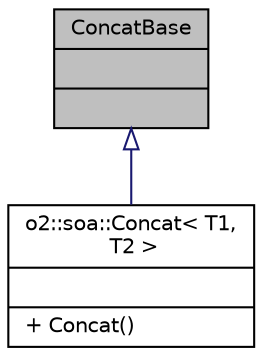digraph "ConcatBase"
{
 // INTERACTIVE_SVG=YES
  bgcolor="transparent";
  edge [fontname="Helvetica",fontsize="10",labelfontname="Helvetica",labelfontsize="10"];
  node [fontname="Helvetica",fontsize="10",shape=record];
  Node1 [label="{ConcatBase\n||}",height=0.2,width=0.4,color="black", fillcolor="grey75", style="filled", fontcolor="black"];
  Node1 -> Node2 [dir="back",color="midnightblue",fontsize="10",style="solid",arrowtail="onormal",fontname="Helvetica"];
  Node2 [label="{o2::soa::Concat\< T1,\l T2 \>\n||+ Concat()\l}",height=0.2,width=0.4,color="black",URL="$d9/d38/structo2_1_1soa_1_1Concat.html"];
}
